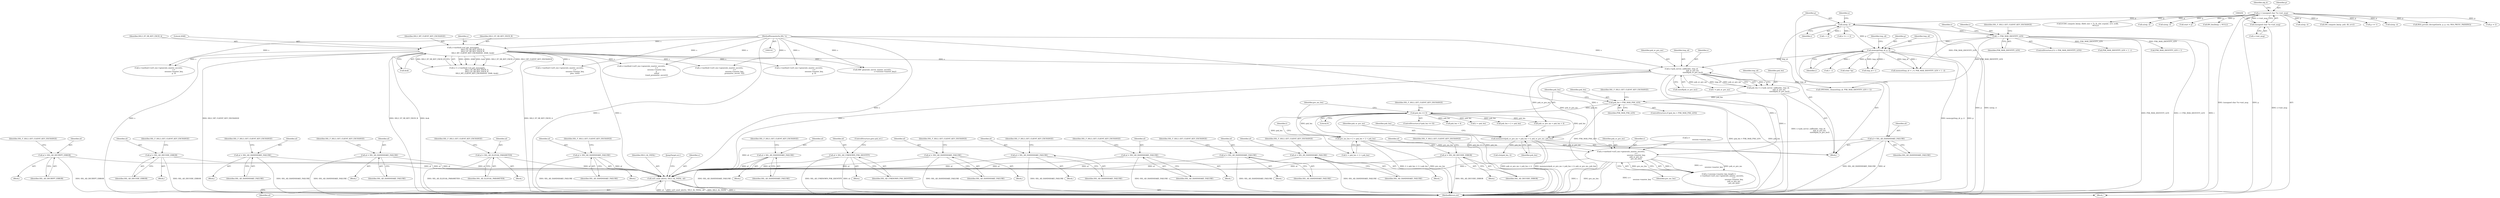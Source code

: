 digraph "0_openssl_3c66a669dfc7b3792f7af0758ea26fe8502ce70c@API" {
"1002137" [label="(Call,ssl3_send_alert(s, SSL3_AL_FATAL, al))"];
"1001616" [label="(Call,s->psk_server_callback(s, tmp_id,\n                                         psk_or_pre_ms,\n                                         sizeof(psk_or_pre_ms)))"];
"1000186" [label="(Call,s->method->ssl_get_message(s,\n                                   SSL3_ST_SR_KEY_EXCH_A,\n                                   SSL3_ST_SR_KEY_EXCH_B,\n                                   SSL3_MT_CLIENT_KEY_EXCHANGE, 2048, &ok))"];
"1000142" [label="(MethodParameterIn,SSL *s)"];
"1001600" [label="(Call,memcpy(tmp_id, p, i))"];
"1001566" [label="(Call,n2s(p, i))"];
"1000201" [label="(Call,p = (unsigned char *)s->init_msg)"];
"1000203" [label="(Call,(unsigned char *)s->init_msg)"];
"1001581" [label="(Call,i > PSK_MAX_IDENTITY_LEN)"];
"1001772" [label="(Call,s->method->ssl3_enc->generate_master_secret(s,\n                                                        s->\n                                                        session->master_key,\n                                                        psk_or_pre_ms,\n                                                        pre_ms_len))"];
"1001661" [label="(Call,memmove(psk_or_pre_ms + psk_len + 4, psk_or_pre_ms, psk_len))"];
"1001638" [label="(Call,psk_len == 0)"];
"1001628" [label="(Call,psk_len > PSK_MAX_PSK_LEN)"];
"1001614" [label="(Call,psk_len = s->psk_server_callback(s, tmp_id,\n                                         psk_or_pre_ms,\n                                         sizeof(psk_or_pre_ms)))"];
"1001649" [label="(Call,pre_ms_len = 2 + psk_len + 2 + psk_len)"];
"1000368" [label="(Call,al = SSL_AD_DECRYPT_ERROR)"];
"1000348" [label="(Call,al = SSL_AD_DECODE_ERROR)"];
"1000708" [label="(Call,al = SSL_AD_HANDSHAKE_FAILURE)"];
"1000659" [label="(Call,al = SSL_AD_HANDSHAKE_FAILURE)"];
"1001563" [label="(Call,al = SSL_AD_HANDSHAKE_FAILURE)"];
"1001860" [label="(Call,al = SSL_AD_ILLEGAL_PARAMETER)"];
"1001380" [label="(Call,al = SSL_AD_HANDSHAKE_FAILURE)"];
"1000633" [label="(Call,al = SSL_AD_HANDSHAKE_FAILURE)"];
"1001645" [label="(Call,al = SSL_AD_UNKNOWN_PSK_IDENTITY)"];
"1000303" [label="(Call,al = SSL_AD_HANDSHAKE_FAILURE)"];
"1000264" [label="(Call,al = SSL_AD_HANDSHAKE_FAILURE)"];
"1002127" [label="(Call,al = SSL_AD_HANDSHAKE_FAILURE)"];
"1001355" [label="(Call,al = SSL_AD_HANDSHAKE_FAILURE)"];
"1000542" [label="(Call,al = SSL_AD_HANDSHAKE_FAILURE)"];
"1001814" [label="(Call,al = SSL_AD_DECODE_ERROR)"];
"1001355" [label="(Call,al = SSL_AD_HANDSHAKE_FAILURE)"];
"1002140" [label="(Identifier,al)"];
"1001643" [label="(Identifier,SSL_F_SSL3_GET_CLIENT_KEY_EXCHANGE)"];
"1001637" [label="(ControlStructure,if (psk_len == 0))"];
"1001813" [label="(Block,)"];
"1001359" [label="(Identifier,SSL_F_SSL3_GET_CLIENT_KEY_EXCHANGE)"];
"1000143" [label="(Block,)"];
"1000350" [label="(Identifier,SSL_AD_DECODE_ERROR)"];
"1001566" [label="(Call,n2s(p, i))"];
"1000305" [label="(Identifier,SSL_AD_HANDSHAKE_FAILURE)"];
"1001646" [label="(Identifier,al)"];
"1001668" [label="(Identifier,psk_len)"];
"1001592" [label="(Identifier,s)"];
"1000707" [label="(Block,)"];
"1000191" [label="(Literal,2048)"];
"1001859" [label="(Block,)"];
"1001620" [label="(Call,sizeof(psk_or_pre_ms))"];
"1001544" [label="(Block,)"];
"1001567" [label="(Identifier,p)"];
"1000542" [label="(Call,al = SSL_AD_HANDSHAKE_FAILURE)"];
"1000190" [label="(Identifier,SSL3_MT_CLIENT_KEY_EXCHANGE)"];
"1000368" [label="(Call,al = SSL_AD_DECRYPT_ERROR)"];
"1001618" [label="(Identifier,tmp_id)"];
"1001816" [label="(Identifier,SSL_AD_DECODE_ERROR)"];
"1000532" [label="(Call,n2s(p, i))"];
"1002137" [label="(Call,ssl3_send_alert(s, SSL3_AL_FATAL, al))"];
"1001356" [label="(Identifier,al)"];
"1000203" [label="(Call,(unsigned char *)s->init_msg)"];
"1001861" [label="(Identifier,al)"];
"1001568" [label="(Identifier,i)"];
"1000372" [label="(Identifier,SSL_F_SSL3_GET_CLIENT_KEY_EXCHANGE)"];
"1000370" [label="(Identifier,SSL_AD_DECRYPT_ERROR)"];
"1001572" [label="(Call,i + 2)"];
"1000209" [label="(Identifier,alg_k)"];
"1002139" [label="(Identifier,SSL3_AL_FATAL)"];
"1000347" [label="(Block,)"];
"1001779" [label="(Identifier,psk_or_pre_ms)"];
"1001570" [label="(Call,n != i + 2)"];
"1001639" [label="(Identifier,psk_len)"];
"1001604" [label="(Call,memset(tmp_id + i, 0, PSK_MAX_IDENTITY_LEN + 1 - i))"];
"1000187" [label="(Identifier,s)"];
"1001582" [label="(Identifier,i)"];
"1000663" [label="(Identifier,SSL_F_SSL3_GET_CLIENT_KEY_EXCHANGE)"];
"1001630" [label="(Identifier,PSK_MAX_PSK_LEN)"];
"1000632" [label="(Block,)"];
"1000659" [label="(Call,al = SSL_AD_HANDSHAKE_FAILURE)"];
"1001669" [label="(Call,s2n(psk_len, t))"];
"1000543" [label="(Identifier,al)"];
"1001564" [label="(Identifier,al)"];
"1001600" [label="(Call,memcpy(tmp_id, p, i))"];
"1001641" [label="(Block,)"];
"1001670" [label="(Identifier,psk_len)"];
"1000740" [label="(Call,DH_compute_key(p, pub, dh_srvr))"];
"1001818" [label="(Identifier,SSL_F_SSL3_GET_CLIENT_KEY_EXCHANGE)"];
"1001773" [label="(Identifier,s)"];
"1001380" [label="(Call,al = SSL_AD_HANDSHAKE_FAILURE)"];
"1002127" [label="(Call,al = SSL_AD_HANDSHAKE_FAILURE)"];
"1001860" [label="(Call,al = SSL_AD_ILLEGAL_PARAMETER)"];
"1001667" [label="(Identifier,psk_or_pre_ms)"];
"1002141" [label="(JumpTarget,err:)"];
"1001645" [label="(Call,al = SSL_AD_UNKNOWN_PSK_IDENTITY)"];
"1001423" [label="(Call,p += 1)"];
"1000494" [label="(Call,s->method->ssl3_enc->generate_master_secret(s,\n                                                        s->\n                                                        session->master_key,\n                                                        p,\n                                                        sizeof\n                                                        (rand_premaster_secret)))"];
"1001651" [label="(Call,2 + psk_len + 2 + psk_len)"];
"1000352" [label="(Identifier,SSL_F_SSL3_GET_CLIENT_KEY_EXCHANGE)"];
"1001801" [label="(Call,n2s(p, i))"];
"1001583" [label="(Identifier,PSK_MAX_IDENTITY_LEN)"];
"1000385" [label="(Call,RSA_private_decrypt((int)n, p, p, rsa, RSA_PKCS1_PADDING))"];
"1000575" [label="(Call,p -= 2)"];
"1002138" [label="(Identifier,s)"];
"1001194" [label="(Call,s->method->ssl3_enc->generate_master_secret(s,\n                                                        s->\n                                                        session->master_key,\n                                                        pms, outl))"];
"1001605" [label="(Call,tmp_id + i)"];
"1000304" [label="(Identifier,al)"];
"1001627" [label="(ControlStructure,if (psk_len > PSK_MAX_PSK_LEN))"];
"1001617" [label="(Identifier,s)"];
"1000661" [label="(Identifier,SSL_AD_HANDSHAKE_FAILURE)"];
"1000265" [label="(Identifier,al)"];
"1000546" [label="(Identifier,SSL_F_SSL3_GET_CLIENT_KEY_EXCHANGE)"];
"1001603" [label="(Identifier,i)"];
"1001581" [label="(Call,i > PSK_MAX_IDENTITY_LEN)"];
"1001475" [label="(Call,ECDH_compute_key(p, (field_size + 7) / 8, clnt_ecpoint, srvr_ecdh,\n                             NULL))"];
"1001629" [label="(Identifier,psk_len)"];
"1001814" [label="(Call,al = SSL_AD_DECODE_ERROR)"];
"1001525" [label="(Call,s->method->ssl3_enc->generate_master_secret(s,\n                                                        s->\n                                                        session->master_key,\n                                                        p, i))"];
"1001633" [label="(Identifier,SSL_F_SSL3_GET_CLIENT_KEY_EXCHANGE)"];
"1000847" [label="(Call,n2s(p, i))"];
"1000186" [label="(Call,s->method->ssl_get_message(s,\n                                   SSL3_ST_SR_KEY_EXCH_A,\n                                   SSL3_ST_SR_KEY_EXCH_B,\n                                   SSL3_MT_CLIENT_KEY_EXCHANGE, 2048, &ok))"];
"1000142" [label="(MethodParameterIn,SSL *s)"];
"1001659" [label="(Identifier,t)"];
"1001602" [label="(Identifier,p)"];
"1000263" [label="(Block,)"];
"1001354" [label="(Block,)"];
"1001563" [label="(Call,al = SSL_AD_HANDSHAKE_FAILURE)"];
"1000541" [label="(Block,)"];
"1000307" [label="(Identifier,SSL_F_SSL3_GET_CLIENT_KEY_EXCHANGE)"];
"1000788" [label="(Call,s->method->ssl3_enc->generate_master_secret(s,\n                                                        s->\n                                                        session->master_key,\n                                                        p, i))"];
"1000303" [label="(Call,al = SSL_AD_HANDSHAKE_FAILURE)"];
"1001611" [label="(Call,1 - i)"];
"1001580" [label="(ControlStructure,if (i > PSK_MAX_IDENTITY_LEN))"];
"1001619" [label="(Identifier,psk_or_pre_ms)"];
"1001780" [label="(Identifier,pre_ms_len)"];
"1001384" [label="(Identifier,SSL_F_SSL3_GET_CLIENT_KEY_EXCHANGE)"];
"1002131" [label="(Identifier,SSL_F_SSL3_GET_CLIENT_KEY_EXCHANGE)"];
"1001628" [label="(Call,psk_len > PSK_MAX_PSK_LEN)"];
"1001664" [label="(Call,psk_len + 4)"];
"1001655" [label="(Call,2 + psk_len)"];
"1001703" [label="(Call,(char *)p)"];
"1000709" [label="(Identifier,al)"];
"1000349" [label="(Identifier,al)"];
"1000189" [label="(Identifier,SSL3_ST_SR_KEY_EXCH_B)"];
"1002126" [label="(Block,)"];
"1000192" [label="(Call,&ok)"];
"1000634" [label="(Identifier,al)"];
"1000660" [label="(Identifier,al)"];
"1000330" [label="(Call,n2s(p, i))"];
"1001653" [label="(Call,psk_len + 2 + psk_len)"];
"1001914" [label="(Call,SRP_generate_server_master_secret(s,\n                                               s->session->master_key))"];
"1000202" [label="(Identifier,p)"];
"1002082" [label="(Call,s->method->ssl3_enc->generate_master_secret(s,\n                                                        s->\n                                                        session->master_key,\n                                                        premaster_secret, 32))"];
"1001647" [label="(Identifier,SSL_AD_UNKNOWN_PSK_IDENTITY)"];
"1000201" [label="(Call,p = (unsigned char *)s->init_msg)"];
"1000544" [label="(Identifier,SSL_AD_HANDSHAKE_FAILURE)"];
"1000635" [label="(Identifier,SSL_AD_HANDSHAKE_FAILURE)"];
"1001379" [label="(Block,)"];
"1001382" [label="(Identifier,SSL_AD_HANDSHAKE_FAILURE)"];
"1001638" [label="(Call,psk_len == 0)"];
"1002129" [label="(Identifier,SSL_AD_HANDSHAKE_FAILURE)"];
"1001357" [label="(Identifier,SSL_AD_HANDSHAKE_FAILURE)"];
"1000712" [label="(Identifier,SSL_F_SSL3_GET_CLIENT_KEY_EXCHANGE)"];
"1001565" [label="(Identifier,SSL_AD_HANDSHAKE_FAILURE)"];
"1000708" [label="(Call,al = SSL_AD_HANDSHAKE_FAILURE)"];
"1001601" [label="(Identifier,tmp_id)"];
"1000266" [label="(Identifier,SSL_AD_HANDSHAKE_FAILURE)"];
"1001571" [label="(Identifier,n)"];
"1001774" [label="(Call,s->\n                                                        session->master_key)"];
"1000205" [label="(Call,s->init_msg)"];
"1001615" [label="(Identifier,psk_len)"];
"1000184" [label="(Call,n = s->method->ssl_get_message(s,\n                                   SSL3_ST_SR_KEY_EXCH_A,\n                                   SSL3_ST_SR_KEY_EXCH_B,\n                                   SSL3_MT_CLIENT_KEY_EXCHANGE, 2048, &ok))"];
"1002128" [label="(Identifier,al)"];
"1000367" [label="(Block,)"];
"1001609" [label="(Call,PSK_MAX_IDENTITY_LEN + 1 - i)"];
"1001614" [label="(Call,psk_len = s->psk_server_callback(s, tmp_id,\n                                         psk_or_pre_ms,\n                                         sizeof(psk_or_pre_ms)))"];
"1001606" [label="(Identifier,tmp_id)"];
"1001640" [label="(Literal,0)"];
"1000637" [label="(Identifier,SSL_F_SSL3_GET_CLIENT_KEY_EXCHANGE)"];
"1001662" [label="(Call,psk_or_pre_ms + psk_len + 4)"];
"1000710" [label="(Identifier,SSL_AD_HANDSHAKE_FAILURE)"];
"1001622" [label="(Call,OPENSSL_cleanse(tmp_id, PSK_MAX_IDENTITY_LEN + 1))"];
"1001381" [label="(Identifier,al)"];
"1001624" [label="(Call,PSK_MAX_IDENTITY_LEN + 1)"];
"1001864" [label="(Identifier,SSL_F_SSL3_GET_CLIENT_KEY_EXCHANGE)"];
"1001815" [label="(Identifier,al)"];
"1001658" [label="(Call,t = psk_or_pre_ms)"];
"1001772" [label="(Call,s->method->ssl3_enc->generate_master_secret(s,\n                                                        s->\n                                                        session->master_key,\n                                                        psk_or_pre_ms,\n                                                        pre_ms_len))"];
"1000369" [label="(Identifier,al)"];
"1002162" [label="(MethodReturn,int)"];
"1001650" [label="(Identifier,pre_ms_len)"];
"1000633" [label="(Call,al = SSL_AD_HANDSHAKE_FAILURE)"];
"1000302" [label="(Block,)"];
"1001766" [label="(Call,s->session->master_key_length =\n            s->method->ssl3_enc->generate_master_secret(s,\n                                                        s->\n                                                        session->master_key,\n                                                        psk_or_pre_ms,\n                                                        pre_ms_len))"];
"1000264" [label="(Call,al = SSL_AD_HANDSHAKE_FAILURE)"];
"1001648" [label="(ControlStructure,goto psk_err;)"];
"1001661" [label="(Call,memmove(psk_or_pre_ms + psk_len + 4, psk_or_pre_ms, psk_len))"];
"1001649" [label="(Call,pre_ms_len = 2 + psk_len + 2 + psk_len)"];
"1000348" [label="(Call,al = SSL_AD_DECODE_ERROR)"];
"1002055" [label="(Call,start = p)"];
"1001862" [label="(Identifier,SSL_AD_ILLEGAL_PARAMETER)"];
"1001616" [label="(Call,s->psk_server_callback(s, tmp_id,\n                                         psk_or_pre_ms,\n                                         sizeof(psk_or_pre_ms)))"];
"1000725" [label="(Call,BN_bin2bn(p, i, NULL))"];
"1000188" [label="(Identifier,SSL3_ST_SR_KEY_EXCH_A)"];
"1000658" [label="(Block,)"];
"1000268" [label="(Identifier,SSL_F_SSL3_GET_CLIENT_KEY_EXCHANGE)"];
"1001623" [label="(Identifier,tmp_id)"];
"1001586" [label="(Identifier,SSL_F_SSL3_GET_CLIENT_KEY_EXCHANGE)"];
"1002137" -> "1000143"  [label="AST: "];
"1002137" -> "1002140"  [label="CFG: "];
"1002138" -> "1002137"  [label="AST: "];
"1002139" -> "1002137"  [label="AST: "];
"1002140" -> "1002137"  [label="AST: "];
"1002141" -> "1002137"  [label="CFG: "];
"1002137" -> "1002162"  [label="DDG: al"];
"1002137" -> "1002162"  [label="DDG: ssl3_send_alert(s, SSL3_AL_FATAL, al)"];
"1002137" -> "1002162"  [label="DDG: SSL3_AL_FATAL"];
"1002137" -> "1002162"  [label="DDG: s"];
"1001616" -> "1002137"  [label="DDG: s"];
"1001772" -> "1002137"  [label="DDG: s"];
"1000186" -> "1002137"  [label="DDG: s"];
"1000142" -> "1002137"  [label="DDG: s"];
"1000368" -> "1002137"  [label="DDG: al"];
"1000348" -> "1002137"  [label="DDG: al"];
"1000708" -> "1002137"  [label="DDG: al"];
"1000659" -> "1002137"  [label="DDG: al"];
"1001563" -> "1002137"  [label="DDG: al"];
"1001860" -> "1002137"  [label="DDG: al"];
"1001380" -> "1002137"  [label="DDG: al"];
"1000633" -> "1002137"  [label="DDG: al"];
"1001645" -> "1002137"  [label="DDG: al"];
"1000303" -> "1002137"  [label="DDG: al"];
"1000264" -> "1002137"  [label="DDG: al"];
"1002127" -> "1002137"  [label="DDG: al"];
"1001355" -> "1002137"  [label="DDG: al"];
"1000542" -> "1002137"  [label="DDG: al"];
"1001814" -> "1002137"  [label="DDG: al"];
"1001616" -> "1001614"  [label="AST: "];
"1001616" -> "1001620"  [label="CFG: "];
"1001617" -> "1001616"  [label="AST: "];
"1001618" -> "1001616"  [label="AST: "];
"1001619" -> "1001616"  [label="AST: "];
"1001620" -> "1001616"  [label="AST: "];
"1001614" -> "1001616"  [label="CFG: "];
"1001616" -> "1002162"  [label="DDG: s"];
"1001616" -> "1001614"  [label="DDG: s"];
"1001616" -> "1001614"  [label="DDG: tmp_id"];
"1001616" -> "1001614"  [label="DDG: psk_or_pre_ms"];
"1000186" -> "1001616"  [label="DDG: s"];
"1000142" -> "1001616"  [label="DDG: s"];
"1001600" -> "1001616"  [label="DDG: tmp_id"];
"1001616" -> "1001622"  [label="DDG: tmp_id"];
"1001616" -> "1001658"  [label="DDG: psk_or_pre_ms"];
"1001616" -> "1001661"  [label="DDG: psk_or_pre_ms"];
"1001616" -> "1001662"  [label="DDG: psk_or_pre_ms"];
"1001616" -> "1001772"  [label="DDG: s"];
"1000186" -> "1000184"  [label="AST: "];
"1000186" -> "1000192"  [label="CFG: "];
"1000187" -> "1000186"  [label="AST: "];
"1000188" -> "1000186"  [label="AST: "];
"1000189" -> "1000186"  [label="AST: "];
"1000190" -> "1000186"  [label="AST: "];
"1000191" -> "1000186"  [label="AST: "];
"1000192" -> "1000186"  [label="AST: "];
"1000184" -> "1000186"  [label="CFG: "];
"1000186" -> "1002162"  [label="DDG: SSL3_ST_SR_KEY_EXCH_A"];
"1000186" -> "1002162"  [label="DDG: s"];
"1000186" -> "1002162"  [label="DDG: SSL3_MT_CLIENT_KEY_EXCHANGE"];
"1000186" -> "1002162"  [label="DDG: SSL3_ST_SR_KEY_EXCH_B"];
"1000186" -> "1002162"  [label="DDG: &ok"];
"1000186" -> "1000184"  [label="DDG: s"];
"1000186" -> "1000184"  [label="DDG: 2048"];
"1000186" -> "1000184"  [label="DDG: &ok"];
"1000186" -> "1000184"  [label="DDG: SSL3_ST_SR_KEY_EXCH_A"];
"1000186" -> "1000184"  [label="DDG: SSL3_MT_CLIENT_KEY_EXCHANGE"];
"1000186" -> "1000184"  [label="DDG: SSL3_ST_SR_KEY_EXCH_B"];
"1000142" -> "1000186"  [label="DDG: s"];
"1000186" -> "1000494"  [label="DDG: s"];
"1000186" -> "1000788"  [label="DDG: s"];
"1000186" -> "1001194"  [label="DDG: s"];
"1000186" -> "1001525"  [label="DDG: s"];
"1000186" -> "1001914"  [label="DDG: s"];
"1000186" -> "1002082"  [label="DDG: s"];
"1000142" -> "1000141"  [label="AST: "];
"1000142" -> "1002162"  [label="DDG: s"];
"1000142" -> "1000494"  [label="DDG: s"];
"1000142" -> "1000788"  [label="DDG: s"];
"1000142" -> "1001194"  [label="DDG: s"];
"1000142" -> "1001525"  [label="DDG: s"];
"1000142" -> "1001772"  [label="DDG: s"];
"1000142" -> "1001914"  [label="DDG: s"];
"1000142" -> "1002082"  [label="DDG: s"];
"1001600" -> "1001544"  [label="AST: "];
"1001600" -> "1001603"  [label="CFG: "];
"1001601" -> "1001600"  [label="AST: "];
"1001602" -> "1001600"  [label="AST: "];
"1001603" -> "1001600"  [label="AST: "];
"1001606" -> "1001600"  [label="CFG: "];
"1001600" -> "1002162"  [label="DDG: memcpy(tmp_id, p, i)"];
"1001600" -> "1002162"  [label="DDG: p"];
"1001566" -> "1001600"  [label="DDG: p"];
"1001581" -> "1001600"  [label="DDG: i"];
"1001600" -> "1001604"  [label="DDG: tmp_id"];
"1001600" -> "1001604"  [label="DDG: i"];
"1001600" -> "1001605"  [label="DDG: tmp_id"];
"1001600" -> "1001605"  [label="DDG: i"];
"1001600" -> "1001611"  [label="DDG: i"];
"1001600" -> "1001703"  [label="DDG: p"];
"1001566" -> "1001544"  [label="AST: "];
"1001566" -> "1001568"  [label="CFG: "];
"1001567" -> "1001566"  [label="AST: "];
"1001568" -> "1001566"  [label="AST: "];
"1001571" -> "1001566"  [label="CFG: "];
"1001566" -> "1002162"  [label="DDG: p"];
"1001566" -> "1002162"  [label="DDG: n2s(p, i)"];
"1000201" -> "1001566"  [label="DDG: p"];
"1001566" -> "1001570"  [label="DDG: i"];
"1001566" -> "1001572"  [label="DDG: i"];
"1001566" -> "1001581"  [label="DDG: i"];
"1000201" -> "1000143"  [label="AST: "];
"1000201" -> "1000203"  [label="CFG: "];
"1000202" -> "1000201"  [label="AST: "];
"1000203" -> "1000201"  [label="AST: "];
"1000209" -> "1000201"  [label="CFG: "];
"1000201" -> "1002162"  [label="DDG: (unsigned char *)s->init_msg"];
"1000201" -> "1002162"  [label="DDG: p"];
"1000203" -> "1000201"  [label="DDG: s->init_msg"];
"1000201" -> "1000330"  [label="DDG: p"];
"1000201" -> "1000385"  [label="DDG: p"];
"1000201" -> "1000532"  [label="DDG: p"];
"1000201" -> "1000575"  [label="DDG: p"];
"1000201" -> "1000725"  [label="DDG: p"];
"1000201" -> "1000740"  [label="DDG: p"];
"1000201" -> "1000847"  [label="DDG: p"];
"1000201" -> "1001423"  [label="DDG: p"];
"1000201" -> "1001475"  [label="DDG: p"];
"1000201" -> "1001801"  [label="DDG: p"];
"1000201" -> "1002055"  [label="DDG: p"];
"1000203" -> "1000205"  [label="CFG: "];
"1000204" -> "1000203"  [label="AST: "];
"1000205" -> "1000203"  [label="AST: "];
"1000203" -> "1002162"  [label="DDG: s->init_msg"];
"1001581" -> "1001580"  [label="AST: "];
"1001581" -> "1001583"  [label="CFG: "];
"1001582" -> "1001581"  [label="AST: "];
"1001583" -> "1001581"  [label="AST: "];
"1001586" -> "1001581"  [label="CFG: "];
"1001592" -> "1001581"  [label="CFG: "];
"1001581" -> "1002162"  [label="DDG: i"];
"1001581" -> "1002162"  [label="DDG: PSK_MAX_IDENTITY_LEN"];
"1001581" -> "1002162"  [label="DDG: i > PSK_MAX_IDENTITY_LEN"];
"1001581" -> "1001604"  [label="DDG: PSK_MAX_IDENTITY_LEN"];
"1001581" -> "1001609"  [label="DDG: PSK_MAX_IDENTITY_LEN"];
"1001581" -> "1001622"  [label="DDG: PSK_MAX_IDENTITY_LEN"];
"1001581" -> "1001624"  [label="DDG: PSK_MAX_IDENTITY_LEN"];
"1001772" -> "1001766"  [label="AST: "];
"1001772" -> "1001780"  [label="CFG: "];
"1001773" -> "1001772"  [label="AST: "];
"1001774" -> "1001772"  [label="AST: "];
"1001779" -> "1001772"  [label="AST: "];
"1001780" -> "1001772"  [label="AST: "];
"1001766" -> "1001772"  [label="CFG: "];
"1001772" -> "1002162"  [label="DDG: pre_ms_len"];
"1001772" -> "1002162"  [label="DDG: s->\n                                                        session->master_key"];
"1001772" -> "1002162"  [label="DDG: s"];
"1001772" -> "1001766"  [label="DDG: s"];
"1001772" -> "1001766"  [label="DDG: s->\n                                                        session->master_key"];
"1001772" -> "1001766"  [label="DDG: psk_or_pre_ms"];
"1001772" -> "1001766"  [label="DDG: pre_ms_len"];
"1001661" -> "1001772"  [label="DDG: psk_or_pre_ms"];
"1001649" -> "1001772"  [label="DDG: pre_ms_len"];
"1001661" -> "1001544"  [label="AST: "];
"1001661" -> "1001668"  [label="CFG: "];
"1001662" -> "1001661"  [label="AST: "];
"1001667" -> "1001661"  [label="AST: "];
"1001668" -> "1001661"  [label="AST: "];
"1001670" -> "1001661"  [label="CFG: "];
"1001661" -> "1002162"  [label="DDG: psk_or_pre_ms + psk_len + 4"];
"1001661" -> "1002162"  [label="DDG: memmove(psk_or_pre_ms + psk_len + 4, psk_or_pre_ms, psk_len)"];
"1001638" -> "1001661"  [label="DDG: psk_len"];
"1001661" -> "1001669"  [label="DDG: psk_len"];
"1001638" -> "1001637"  [label="AST: "];
"1001638" -> "1001640"  [label="CFG: "];
"1001639" -> "1001638"  [label="AST: "];
"1001640" -> "1001638"  [label="AST: "];
"1001643" -> "1001638"  [label="CFG: "];
"1001650" -> "1001638"  [label="CFG: "];
"1001638" -> "1002162"  [label="DDG: psk_len == 0"];
"1001638" -> "1002162"  [label="DDG: psk_len"];
"1001628" -> "1001638"  [label="DDG: psk_len"];
"1001638" -> "1001649"  [label="DDG: psk_len"];
"1001638" -> "1001651"  [label="DDG: psk_len"];
"1001638" -> "1001653"  [label="DDG: psk_len"];
"1001638" -> "1001655"  [label="DDG: psk_len"];
"1001638" -> "1001662"  [label="DDG: psk_len"];
"1001638" -> "1001664"  [label="DDG: psk_len"];
"1001628" -> "1001627"  [label="AST: "];
"1001628" -> "1001630"  [label="CFG: "];
"1001629" -> "1001628"  [label="AST: "];
"1001630" -> "1001628"  [label="AST: "];
"1001633" -> "1001628"  [label="CFG: "];
"1001639" -> "1001628"  [label="CFG: "];
"1001628" -> "1002162"  [label="DDG: psk_len > PSK_MAX_PSK_LEN"];
"1001628" -> "1002162"  [label="DDG: psk_len"];
"1001628" -> "1002162"  [label="DDG: PSK_MAX_PSK_LEN"];
"1001614" -> "1001628"  [label="DDG: psk_len"];
"1001614" -> "1001544"  [label="AST: "];
"1001615" -> "1001614"  [label="AST: "];
"1001623" -> "1001614"  [label="CFG: "];
"1001614" -> "1002162"  [label="DDG: s->psk_server_callback(s, tmp_id,\n                                         psk_or_pre_ms,\n                                         sizeof(psk_or_pre_ms))"];
"1001649" -> "1001544"  [label="AST: "];
"1001649" -> "1001651"  [label="CFG: "];
"1001650" -> "1001649"  [label="AST: "];
"1001651" -> "1001649"  [label="AST: "];
"1001659" -> "1001649"  [label="CFG: "];
"1001649" -> "1002162"  [label="DDG: 2 + psk_len + 2 + psk_len"];
"1001649" -> "1002162"  [label="DDG: pre_ms_len"];
"1000368" -> "1000367"  [label="AST: "];
"1000368" -> "1000370"  [label="CFG: "];
"1000369" -> "1000368"  [label="AST: "];
"1000370" -> "1000368"  [label="AST: "];
"1000372" -> "1000368"  [label="CFG: "];
"1000368" -> "1002162"  [label="DDG: SSL_AD_DECRYPT_ERROR"];
"1000348" -> "1000347"  [label="AST: "];
"1000348" -> "1000350"  [label="CFG: "];
"1000349" -> "1000348"  [label="AST: "];
"1000350" -> "1000348"  [label="AST: "];
"1000352" -> "1000348"  [label="CFG: "];
"1000348" -> "1002162"  [label="DDG: SSL_AD_DECODE_ERROR"];
"1000708" -> "1000707"  [label="AST: "];
"1000708" -> "1000710"  [label="CFG: "];
"1000709" -> "1000708"  [label="AST: "];
"1000710" -> "1000708"  [label="AST: "];
"1000712" -> "1000708"  [label="CFG: "];
"1000708" -> "1002162"  [label="DDG: SSL_AD_HANDSHAKE_FAILURE"];
"1000659" -> "1000658"  [label="AST: "];
"1000659" -> "1000661"  [label="CFG: "];
"1000660" -> "1000659"  [label="AST: "];
"1000661" -> "1000659"  [label="AST: "];
"1000663" -> "1000659"  [label="CFG: "];
"1000659" -> "1002162"  [label="DDG: SSL_AD_HANDSHAKE_FAILURE"];
"1001563" -> "1001544"  [label="AST: "];
"1001563" -> "1001565"  [label="CFG: "];
"1001564" -> "1001563"  [label="AST: "];
"1001565" -> "1001563"  [label="AST: "];
"1001567" -> "1001563"  [label="CFG: "];
"1001563" -> "1002162"  [label="DDG: SSL_AD_HANDSHAKE_FAILURE"];
"1001563" -> "1002162"  [label="DDG: al"];
"1001860" -> "1001859"  [label="AST: "];
"1001860" -> "1001862"  [label="CFG: "];
"1001861" -> "1001860"  [label="AST: "];
"1001862" -> "1001860"  [label="AST: "];
"1001864" -> "1001860"  [label="CFG: "];
"1001860" -> "1002162"  [label="DDG: SSL_AD_ILLEGAL_PARAMETER"];
"1001380" -> "1001379"  [label="AST: "];
"1001380" -> "1001382"  [label="CFG: "];
"1001381" -> "1001380"  [label="AST: "];
"1001382" -> "1001380"  [label="AST: "];
"1001384" -> "1001380"  [label="CFG: "];
"1001380" -> "1002162"  [label="DDG: SSL_AD_HANDSHAKE_FAILURE"];
"1000633" -> "1000632"  [label="AST: "];
"1000633" -> "1000635"  [label="CFG: "];
"1000634" -> "1000633"  [label="AST: "];
"1000635" -> "1000633"  [label="AST: "];
"1000637" -> "1000633"  [label="CFG: "];
"1000633" -> "1002162"  [label="DDG: SSL_AD_HANDSHAKE_FAILURE"];
"1001645" -> "1001641"  [label="AST: "];
"1001645" -> "1001647"  [label="CFG: "];
"1001646" -> "1001645"  [label="AST: "];
"1001647" -> "1001645"  [label="AST: "];
"1001648" -> "1001645"  [label="CFG: "];
"1001645" -> "1002162"  [label="DDG: al"];
"1001645" -> "1002162"  [label="DDG: SSL_AD_UNKNOWN_PSK_IDENTITY"];
"1000303" -> "1000302"  [label="AST: "];
"1000303" -> "1000305"  [label="CFG: "];
"1000304" -> "1000303"  [label="AST: "];
"1000305" -> "1000303"  [label="AST: "];
"1000307" -> "1000303"  [label="CFG: "];
"1000303" -> "1002162"  [label="DDG: SSL_AD_HANDSHAKE_FAILURE"];
"1000264" -> "1000263"  [label="AST: "];
"1000264" -> "1000266"  [label="CFG: "];
"1000265" -> "1000264"  [label="AST: "];
"1000266" -> "1000264"  [label="AST: "];
"1000268" -> "1000264"  [label="CFG: "];
"1000264" -> "1002162"  [label="DDG: SSL_AD_HANDSHAKE_FAILURE"];
"1002127" -> "1002126"  [label="AST: "];
"1002127" -> "1002129"  [label="CFG: "];
"1002128" -> "1002127"  [label="AST: "];
"1002129" -> "1002127"  [label="AST: "];
"1002131" -> "1002127"  [label="CFG: "];
"1002127" -> "1002162"  [label="DDG: SSL_AD_HANDSHAKE_FAILURE"];
"1001355" -> "1001354"  [label="AST: "];
"1001355" -> "1001357"  [label="CFG: "];
"1001356" -> "1001355"  [label="AST: "];
"1001357" -> "1001355"  [label="AST: "];
"1001359" -> "1001355"  [label="CFG: "];
"1001355" -> "1002162"  [label="DDG: SSL_AD_HANDSHAKE_FAILURE"];
"1000542" -> "1000541"  [label="AST: "];
"1000542" -> "1000544"  [label="CFG: "];
"1000543" -> "1000542"  [label="AST: "];
"1000544" -> "1000542"  [label="AST: "];
"1000546" -> "1000542"  [label="CFG: "];
"1000542" -> "1002162"  [label="DDG: SSL_AD_HANDSHAKE_FAILURE"];
"1001814" -> "1001813"  [label="AST: "];
"1001814" -> "1001816"  [label="CFG: "];
"1001815" -> "1001814"  [label="AST: "];
"1001816" -> "1001814"  [label="AST: "];
"1001818" -> "1001814"  [label="CFG: "];
"1001814" -> "1002162"  [label="DDG: SSL_AD_DECODE_ERROR"];
}
